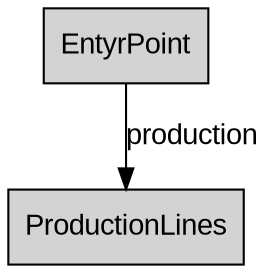 ﻿/* no self links */

Digraph {
    graph [ dpi = 600 ]; 
    labelloc="t";
    labeljust=left;
    fontname="arial"

    rankdir=TB
    node [shape=box,style=filled, fontname = "arial"];
    edge [fontname = "arial"];

    EntyrPoint -> ProductionLines[label="production"];
}

